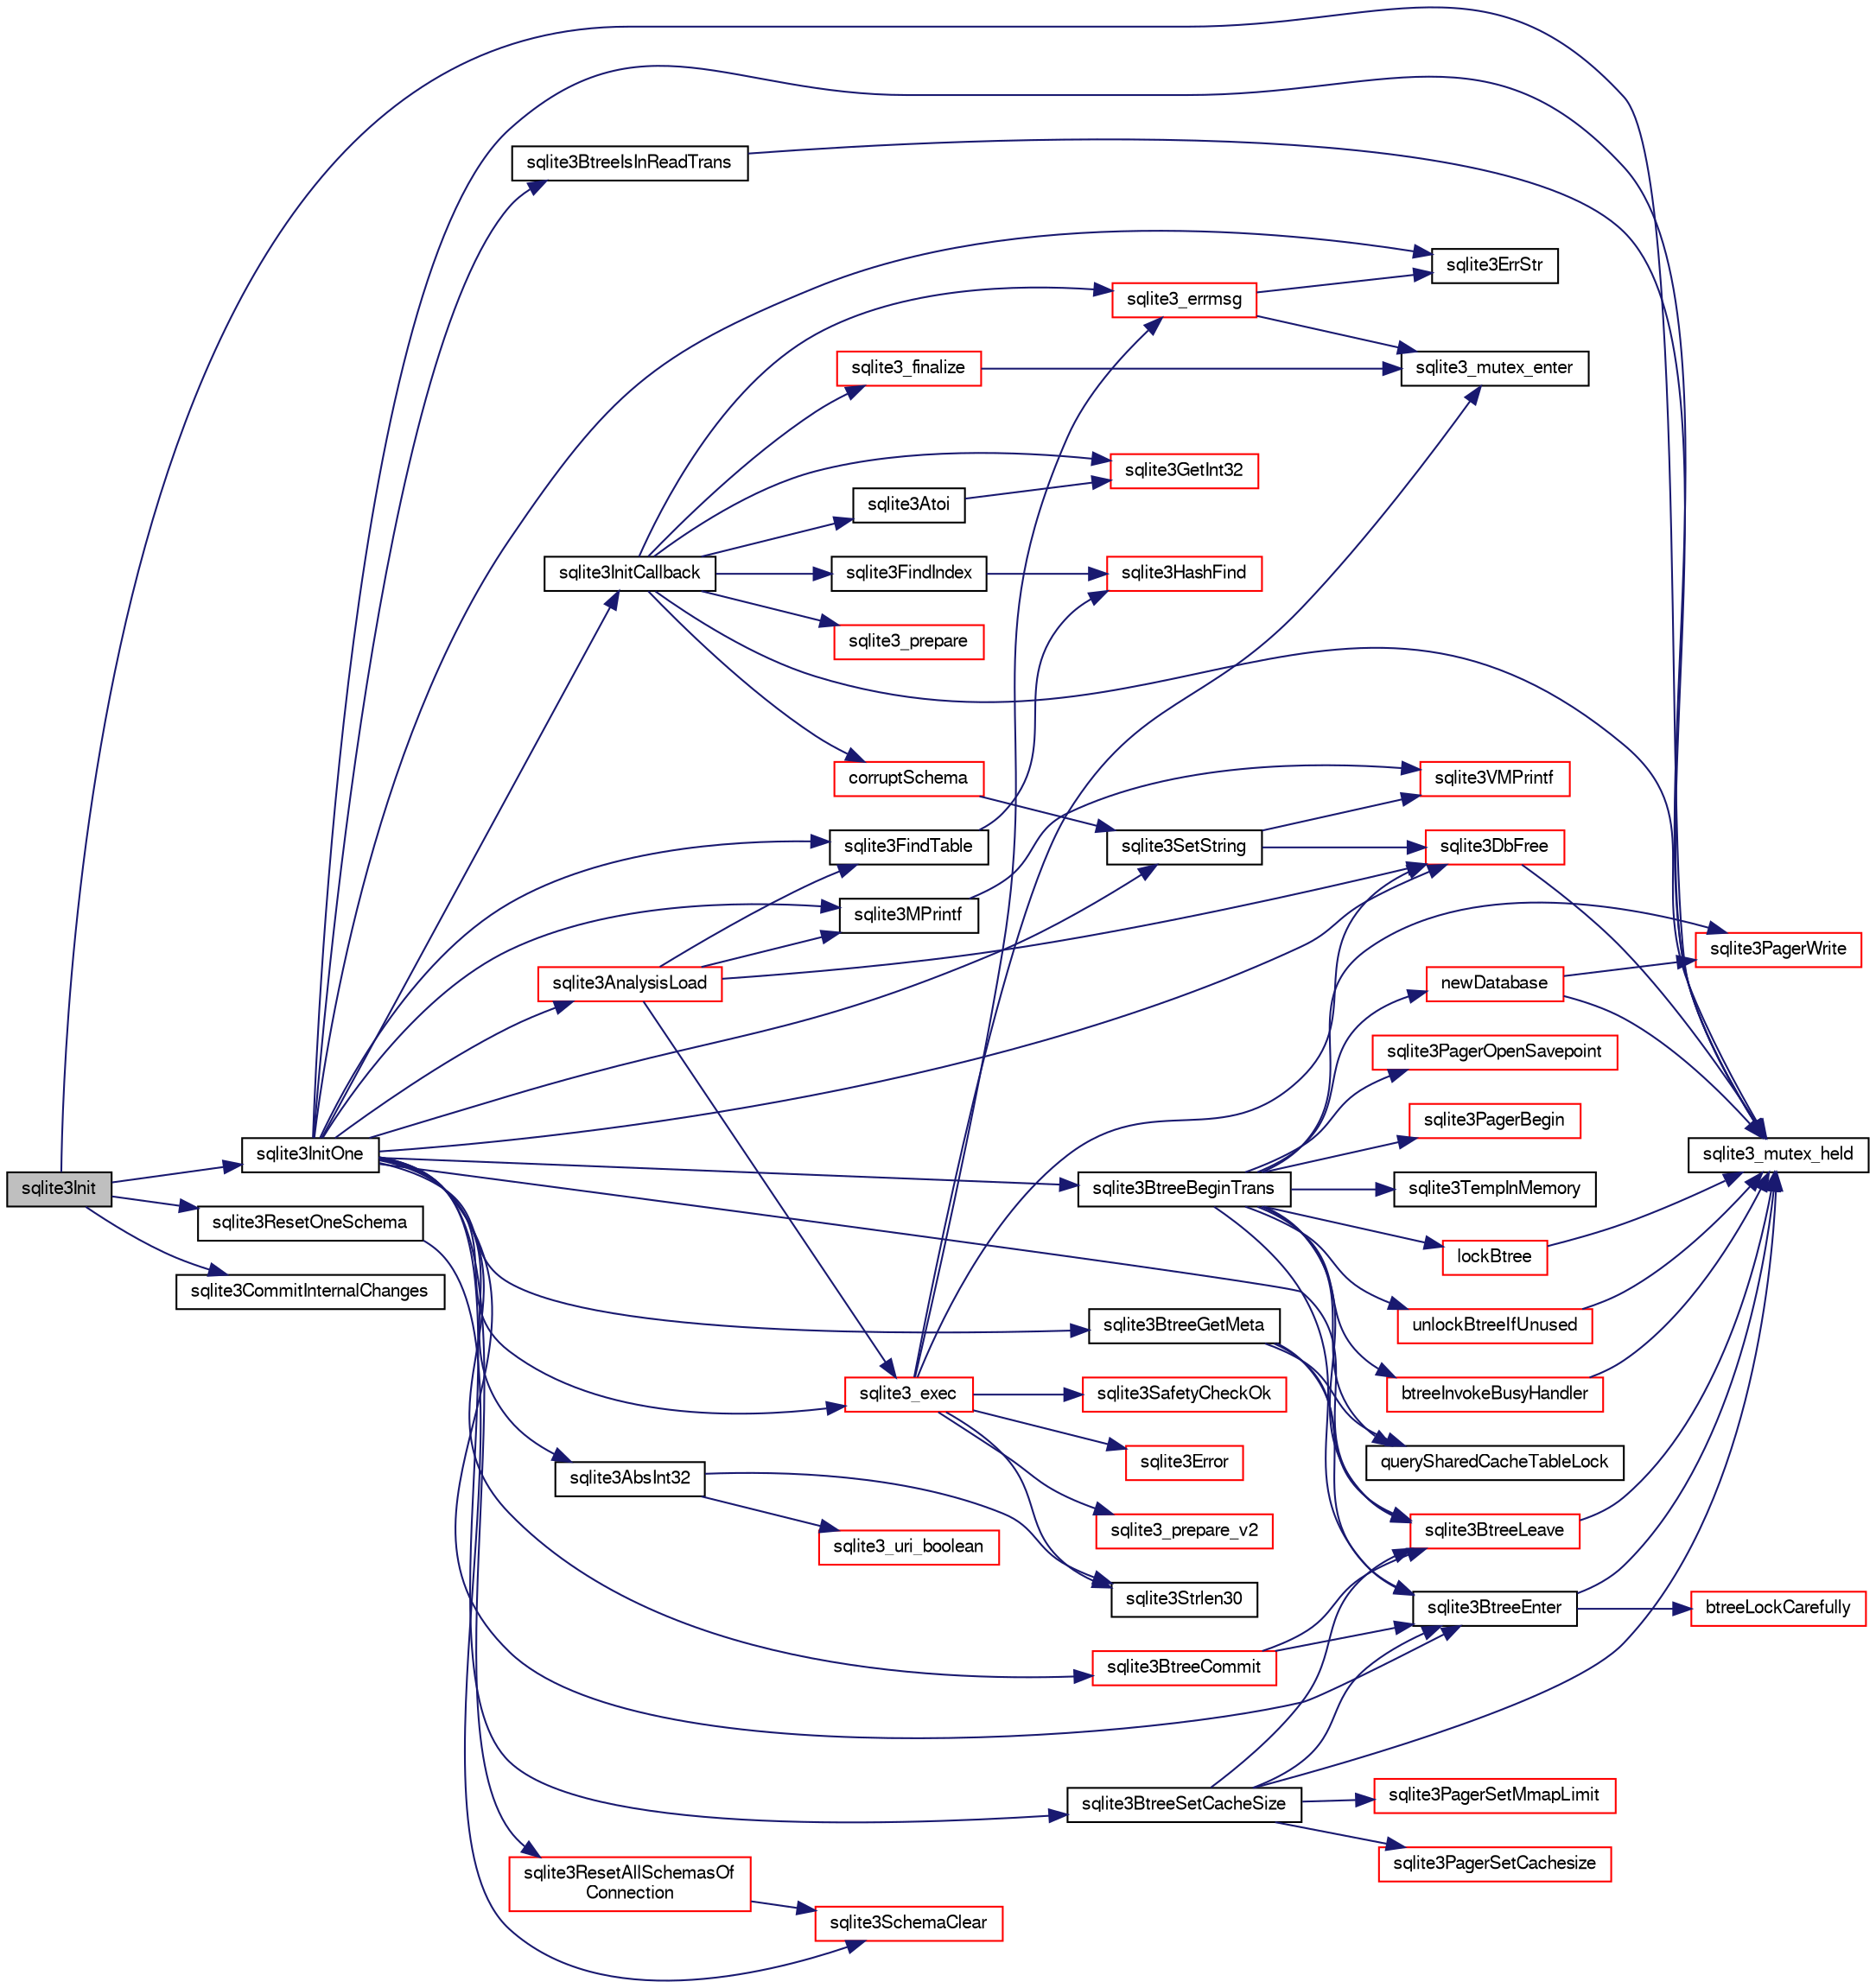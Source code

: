 digraph "sqlite3Init"
{
  edge [fontname="FreeSans",fontsize="10",labelfontname="FreeSans",labelfontsize="10"];
  node [fontname="FreeSans",fontsize="10",shape=record];
  rankdir="LR";
  Node565148 [label="sqlite3Init",height=0.2,width=0.4,color="black", fillcolor="grey75", style="filled", fontcolor="black"];
  Node565148 -> Node565149 [color="midnightblue",fontsize="10",style="solid",fontname="FreeSans"];
  Node565149 [label="sqlite3_mutex_held",height=0.2,width=0.4,color="black", fillcolor="white", style="filled",URL="$sqlite3_8c.html#acf77da68932b6bc163c5e68547ecc3e7"];
  Node565148 -> Node565150 [color="midnightblue",fontsize="10",style="solid",fontname="FreeSans"];
  Node565150 [label="sqlite3InitOne",height=0.2,width=0.4,color="black", fillcolor="white", style="filled",URL="$sqlite3_8c.html#ac4318b25df65269906b0379251fe9b85"];
  Node565150 -> Node565149 [color="midnightblue",fontsize="10",style="solid",fontname="FreeSans"];
  Node565150 -> Node565151 [color="midnightblue",fontsize="10",style="solid",fontname="FreeSans"];
  Node565151 [label="sqlite3InitCallback",height=0.2,width=0.4,color="black", fillcolor="white", style="filled",URL="$sqlite3_8c.html#a5183ff3c8b5311c7332250013ee018b3"];
  Node565151 -> Node565149 [color="midnightblue",fontsize="10",style="solid",fontname="FreeSans"];
  Node565151 -> Node565152 [color="midnightblue",fontsize="10",style="solid",fontname="FreeSans"];
  Node565152 [label="corruptSchema",height=0.2,width=0.4,color="red", fillcolor="white", style="filled",URL="$sqlite3_8c.html#a9fba70569e9a18d95220854f44ea28c5"];
  Node565152 -> Node565153 [color="midnightblue",fontsize="10",style="solid",fontname="FreeSans"];
  Node565153 [label="sqlite3SetString",height=0.2,width=0.4,color="black", fillcolor="white", style="filled",URL="$sqlite3_8c.html#aad368822484a1ceae010a829e27454ae"];
  Node565153 -> Node565154 [color="midnightblue",fontsize="10",style="solid",fontname="FreeSans"];
  Node565154 [label="sqlite3VMPrintf",height=0.2,width=0.4,color="red", fillcolor="white", style="filled",URL="$sqlite3_8c.html#a05535d0982ef06fbc2ee8195ebbae689"];
  Node565153 -> Node565162 [color="midnightblue",fontsize="10",style="solid",fontname="FreeSans"];
  Node565162 [label="sqlite3DbFree",height=0.2,width=0.4,color="red", fillcolor="white", style="filled",URL="$sqlite3_8c.html#ac70ab821a6607b4a1b909582dc37a069"];
  Node565162 -> Node565149 [color="midnightblue",fontsize="10",style="solid",fontname="FreeSans"];
  Node565151 -> Node565436 [color="midnightblue",fontsize="10",style="solid",fontname="FreeSans"];
  Node565436 [label="sqlite3Atoi",height=0.2,width=0.4,color="black", fillcolor="white", style="filled",URL="$sqlite3_8c.html#a567fec0d8e10559f0f901f485158a9ad"];
  Node565436 -> Node565437 [color="midnightblue",fontsize="10",style="solid",fontname="FreeSans"];
  Node565437 [label="sqlite3GetInt32",height=0.2,width=0.4,color="red", fillcolor="white", style="filled",URL="$sqlite3_8c.html#a5f876209b4343549fc9224cd11c70928"];
  Node565151 -> Node565439 [color="midnightblue",fontsize="10",style="solid",fontname="FreeSans"];
  Node565439 [label="sqlite3_prepare",height=0.2,width=0.4,color="red", fillcolor="white", style="filled",URL="$sqlite3_8c.html#a8c39e7b9dbeff01f0a399b46d4b29f1c"];
  Node565151 -> Node565999 [color="midnightblue",fontsize="10",style="solid",fontname="FreeSans"];
  Node565999 [label="sqlite3_errmsg",height=0.2,width=0.4,color="red", fillcolor="white", style="filled",URL="$sqlite3_8c.html#ae0d58565fa198e724fc2bb5381b3299f"];
  Node565999 -> Node565792 [color="midnightblue",fontsize="10",style="solid",fontname="FreeSans"];
  Node565792 [label="sqlite3ErrStr",height=0.2,width=0.4,color="black", fillcolor="white", style="filled",URL="$sqlite3_8c.html#ab289afae24fa83e42f3d78b3b7e91793"];
  Node565999 -> Node565168 [color="midnightblue",fontsize="10",style="solid",fontname="FreeSans"];
  Node565168 [label="sqlite3_mutex_enter",height=0.2,width=0.4,color="black", fillcolor="white", style="filled",URL="$sqlite3_8c.html#a1c12cde690bd89f104de5cbad12a6bf5"];
  Node565151 -> Node566091 [color="midnightblue",fontsize="10",style="solid",fontname="FreeSans"];
  Node566091 [label="sqlite3_finalize",height=0.2,width=0.4,color="red", fillcolor="white", style="filled",URL="$sqlite3_8c.html#a801195c0f771d40bb4be1e40f3b88945"];
  Node566091 -> Node565168 [color="midnightblue",fontsize="10",style="solid",fontname="FreeSans"];
  Node565151 -> Node565482 [color="midnightblue",fontsize="10",style="solid",fontname="FreeSans"];
  Node565482 [label="sqlite3FindIndex",height=0.2,width=0.4,color="black", fillcolor="white", style="filled",URL="$sqlite3_8c.html#a79fb99db8d0f914bb72dd374ae088512"];
  Node565482 -> Node565483 [color="midnightblue",fontsize="10",style="solid",fontname="FreeSans"];
  Node565483 [label="sqlite3HashFind",height=0.2,width=0.4,color="red", fillcolor="white", style="filled",URL="$sqlite3_8c.html#a8ca124229470a66b4c9c141ded48e2aa"];
  Node565151 -> Node565437 [color="midnightblue",fontsize="10",style="solid",fontname="FreeSans"];
  Node565150 -> Node565484 [color="midnightblue",fontsize="10",style="solid",fontname="FreeSans"];
  Node565484 [label="sqlite3FindTable",height=0.2,width=0.4,color="black", fillcolor="white", style="filled",URL="$sqlite3_8c.html#afa51dbee6173bf3a8a3df76b07cea789"];
  Node565484 -> Node565483 [color="midnightblue",fontsize="10",style="solid",fontname="FreeSans"];
  Node565150 -> Node565445 [color="midnightblue",fontsize="10",style="solid",fontname="FreeSans"];
  Node565445 [label="sqlite3BtreeEnter",height=0.2,width=0.4,color="black", fillcolor="white", style="filled",URL="$sqlite3_8c.html#afa05d700ca373993fe6b0525b867feff"];
  Node565445 -> Node565149 [color="midnightblue",fontsize="10",style="solid",fontname="FreeSans"];
  Node565445 -> Node565446 [color="midnightblue",fontsize="10",style="solid",fontname="FreeSans"];
  Node565446 [label="btreeLockCarefully",height=0.2,width=0.4,color="red", fillcolor="white", style="filled",URL="$sqlite3_8c.html#a796746b1c1e4d6926960636bd74c79d7"];
  Node565150 -> Node566052 [color="midnightblue",fontsize="10",style="solid",fontname="FreeSans"];
  Node566052 [label="sqlite3BtreeIsInReadTrans",height=0.2,width=0.4,color="black", fillcolor="white", style="filled",URL="$sqlite3_8c.html#a042d03b5e23a171bdb511e326a06b663"];
  Node566052 -> Node565149 [color="midnightblue",fontsize="10",style="solid",fontname="FreeSans"];
  Node565150 -> Node565838 [color="midnightblue",fontsize="10",style="solid",fontname="FreeSans"];
  Node565838 [label="sqlite3BtreeBeginTrans",height=0.2,width=0.4,color="black", fillcolor="white", style="filled",URL="$sqlite3_8c.html#a52d6706df15c67c22aa7d0e290c16bf5"];
  Node565838 -> Node565445 [color="midnightblue",fontsize="10",style="solid",fontname="FreeSans"];
  Node565838 -> Node565452 [color="midnightblue",fontsize="10",style="solid",fontname="FreeSans"];
  Node565452 [label="querySharedCacheTableLock",height=0.2,width=0.4,color="black", fillcolor="white", style="filled",URL="$sqlite3_8c.html#a248343a0d79235a90b955d801713d243"];
  Node565838 -> Node565839 [color="midnightblue",fontsize="10",style="solid",fontname="FreeSans"];
  Node565839 [label="lockBtree",height=0.2,width=0.4,color="red", fillcolor="white", style="filled",URL="$sqlite3_8c.html#a5b808194d3178be15705a420265cee9d"];
  Node565839 -> Node565149 [color="midnightblue",fontsize="10",style="solid",fontname="FreeSans"];
  Node565838 -> Node565853 [color="midnightblue",fontsize="10",style="solid",fontname="FreeSans"];
  Node565853 [label="sqlite3PagerBegin",height=0.2,width=0.4,color="red", fillcolor="white", style="filled",URL="$sqlite3_8c.html#a693d0ab5cecd4a8001da6fa21f44d99e"];
  Node565838 -> Node565855 [color="midnightblue",fontsize="10",style="solid",fontname="FreeSans"];
  Node565855 [label="sqlite3TempInMemory",height=0.2,width=0.4,color="black", fillcolor="white", style="filled",URL="$sqlite3_8c.html#a458449cdb4a6ca29650deb8af285a511"];
  Node565838 -> Node565781 [color="midnightblue",fontsize="10",style="solid",fontname="FreeSans"];
  Node565781 [label="newDatabase",height=0.2,width=0.4,color="red", fillcolor="white", style="filled",URL="$sqlite3_8c.html#a974c792d17dab330807b588197cae229"];
  Node565781 -> Node565149 [color="midnightblue",fontsize="10",style="solid",fontname="FreeSans"];
  Node565781 -> Node565585 [color="midnightblue",fontsize="10",style="solid",fontname="FreeSans"];
  Node565585 [label="sqlite3PagerWrite",height=0.2,width=0.4,color="red", fillcolor="white", style="filled",URL="$sqlite3_8c.html#ad4b8aee028ee99575b0748b299e04ed0"];
  Node565838 -> Node565640 [color="midnightblue",fontsize="10",style="solid",fontname="FreeSans"];
  Node565640 [label="unlockBtreeIfUnused",height=0.2,width=0.4,color="red", fillcolor="white", style="filled",URL="$sqlite3_8c.html#ada198bfad4d2c61e88bd9317e98cc96c"];
  Node565640 -> Node565149 [color="midnightblue",fontsize="10",style="solid",fontname="FreeSans"];
  Node565838 -> Node565856 [color="midnightblue",fontsize="10",style="solid",fontname="FreeSans"];
  Node565856 [label="btreeInvokeBusyHandler",height=0.2,width=0.4,color="red", fillcolor="white", style="filled",URL="$sqlite3_8c.html#a15058f7fc35aedcd18a3fc5067c10b9c"];
  Node565856 -> Node565149 [color="midnightblue",fontsize="10",style="solid",fontname="FreeSans"];
  Node565838 -> Node565585 [color="midnightblue",fontsize="10",style="solid",fontname="FreeSans"];
  Node565838 -> Node565858 [color="midnightblue",fontsize="10",style="solid",fontname="FreeSans"];
  Node565858 [label="sqlite3PagerOpenSavepoint",height=0.2,width=0.4,color="red", fillcolor="white", style="filled",URL="$sqlite3_8c.html#a5b4b3aed3fa0147c327fa7497e25be98"];
  Node565838 -> Node565453 [color="midnightblue",fontsize="10",style="solid",fontname="FreeSans"];
  Node565453 [label="sqlite3BtreeLeave",height=0.2,width=0.4,color="red", fillcolor="white", style="filled",URL="$sqlite3_8c.html#a460e4f89d1aeef4b4d334cfe8165da89"];
  Node565453 -> Node565149 [color="midnightblue",fontsize="10",style="solid",fontname="FreeSans"];
  Node565150 -> Node565153 [color="midnightblue",fontsize="10",style="solid",fontname="FreeSans"];
  Node565150 -> Node565792 [color="midnightblue",fontsize="10",style="solid",fontname="FreeSans"];
  Node565150 -> Node565861 [color="midnightblue",fontsize="10",style="solid",fontname="FreeSans"];
  Node565861 [label="sqlite3BtreeGetMeta",height=0.2,width=0.4,color="black", fillcolor="white", style="filled",URL="$sqlite3_8c.html#aa1124ad3e3ee4dada2aa96eebd4e9c9a"];
  Node565861 -> Node565445 [color="midnightblue",fontsize="10",style="solid",fontname="FreeSans"];
  Node565861 -> Node565452 [color="midnightblue",fontsize="10",style="solid",fontname="FreeSans"];
  Node565861 -> Node565453 [color="midnightblue",fontsize="10",style="solid",fontname="FreeSans"];
  Node565150 -> Node565733 [color="midnightblue",fontsize="10",style="solid",fontname="FreeSans"];
  Node565733 [label="sqlite3AbsInt32",height=0.2,width=0.4,color="black", fillcolor="white", style="filled",URL="$sqlite3_8c.html#a8fdd09f2c6e36df943b6b6092ac0dcbf"];
  Node565733 -> Node565734 [color="midnightblue",fontsize="10",style="solid",fontname="FreeSans"];
  Node565734 [label="sqlite3_uri_boolean",height=0.2,width=0.4,color="red", fillcolor="white", style="filled",URL="$sqlite3_8c.html#a1124cc9034bdbc616bb6d54455a4110f"];
  Node565733 -> Node565241 [color="midnightblue",fontsize="10",style="solid",fontname="FreeSans"];
  Node565241 [label="sqlite3Strlen30",height=0.2,width=0.4,color="black", fillcolor="white", style="filled",URL="$sqlite3_8c.html#a3dcd80ba41f1a308193dee74857b62a7"];
  Node565150 -> Node566104 [color="midnightblue",fontsize="10",style="solid",fontname="FreeSans"];
  Node566104 [label="sqlite3BtreeSetCacheSize",height=0.2,width=0.4,color="black", fillcolor="white", style="filled",URL="$sqlite3_8c.html#ac64a997f50ee2fe50f1d2d87aef61364"];
  Node566104 -> Node565149 [color="midnightblue",fontsize="10",style="solid",fontname="FreeSans"];
  Node566104 -> Node565445 [color="midnightblue",fontsize="10",style="solid",fontname="FreeSans"];
  Node566104 -> Node565884 [color="midnightblue",fontsize="10",style="solid",fontname="FreeSans"];
  Node565884 [label="sqlite3PagerSetCachesize",height=0.2,width=0.4,color="red", fillcolor="white", style="filled",URL="$sqlite3_8c.html#a0c65ddf2e31ecae395a51f4cdb3ce7bb"];
  Node566104 -> Node565453 [color="midnightblue",fontsize="10",style="solid",fontname="FreeSans"];
  Node566104 -> Node565879 [color="midnightblue",fontsize="10",style="solid",fontname="FreeSans"];
  Node565879 [label="sqlite3PagerSetMmapLimit",height=0.2,width=0.4,color="red", fillcolor="white", style="filled",URL="$sqlite3_8c.html#aa5bd62da47024a18682829ab4527e9a8"];
  Node565150 -> Node565417 [color="midnightblue",fontsize="10",style="solid",fontname="FreeSans"];
  Node565417 [label="sqlite3MPrintf",height=0.2,width=0.4,color="black", fillcolor="white", style="filled",URL="$sqlite3_8c.html#a208ef0df84e9778778804a19af03efea"];
  Node565417 -> Node565154 [color="midnightblue",fontsize="10",style="solid",fontname="FreeSans"];
  Node565150 -> Node565981 [color="midnightblue",fontsize="10",style="solid",fontname="FreeSans"];
  Node565981 [label="sqlite3_exec",height=0.2,width=0.4,color="red", fillcolor="white", style="filled",URL="$sqlite3_8c.html#a97487ec8150e0bcc8fa392ab8f0e24db"];
  Node565981 -> Node565441 [color="midnightblue",fontsize="10",style="solid",fontname="FreeSans"];
  Node565441 [label="sqlite3SafetyCheckOk",height=0.2,width=0.4,color="red", fillcolor="white", style="filled",URL="$sqlite3_8c.html#ab15308423296d719d75dca4c0ef182a7"];
  Node565981 -> Node565168 [color="midnightblue",fontsize="10",style="solid",fontname="FreeSans"];
  Node565981 -> Node565370 [color="midnightblue",fontsize="10",style="solid",fontname="FreeSans"];
  Node565370 [label="sqlite3Error",height=0.2,width=0.4,color="red", fillcolor="white", style="filled",URL="$sqlite3_8c.html#a4ba5e8be78db50d5538dcaa45bcf74d3"];
  Node565981 -> Node565982 [color="midnightblue",fontsize="10",style="solid",fontname="FreeSans"];
  Node565982 [label="sqlite3_prepare_v2",height=0.2,width=0.4,color="red", fillcolor="white", style="filled",URL="$sqlite3_8c.html#a85d4203bb54c984c5325c2f5b3664985"];
  Node565981 -> Node565162 [color="midnightblue",fontsize="10",style="solid",fontname="FreeSans"];
  Node565981 -> Node565241 [color="midnightblue",fontsize="10",style="solid",fontname="FreeSans"];
  Node565981 -> Node565999 [color="midnightblue",fontsize="10",style="solid",fontname="FreeSans"];
  Node565150 -> Node565162 [color="midnightblue",fontsize="10",style="solid",fontname="FreeSans"];
  Node565150 -> Node566000 [color="midnightblue",fontsize="10",style="solid",fontname="FreeSans"];
  Node566000 [label="sqlite3AnalysisLoad",height=0.2,width=0.4,color="red", fillcolor="white", style="filled",URL="$sqlite3_8c.html#a48a2301c27e1d3d68708b9b8761b5a01"];
  Node566000 -> Node565484 [color="midnightblue",fontsize="10",style="solid",fontname="FreeSans"];
  Node566000 -> Node565417 [color="midnightblue",fontsize="10",style="solid",fontname="FreeSans"];
  Node566000 -> Node565981 [color="midnightblue",fontsize="10",style="solid",fontname="FreeSans"];
  Node566000 -> Node565162 [color="midnightblue",fontsize="10",style="solid",fontname="FreeSans"];
  Node565150 -> Node565705 [color="midnightblue",fontsize="10",style="solid",fontname="FreeSans"];
  Node565705 [label="sqlite3ResetAllSchemasOf\lConnection",height=0.2,width=0.4,color="red", fillcolor="white", style="filled",URL="$sqlite3_8c.html#a2fc0d7e9d7e688a2a81ea4775dd12e33"];
  Node565705 -> Node565706 [color="midnightblue",fontsize="10",style="solid",fontname="FreeSans"];
  Node565706 [label="sqlite3SchemaClear",height=0.2,width=0.4,color="red", fillcolor="white", style="filled",URL="$sqlite3_8c.html#a927c603430267e42c56ab38ca221322a"];
  Node565150 -> Node566045 [color="midnightblue",fontsize="10",style="solid",fontname="FreeSans"];
  Node566045 [label="sqlite3BtreeCommit",height=0.2,width=0.4,color="red", fillcolor="white", style="filled",URL="$sqlite3_8c.html#a8e56ab314556935f9f73080147d26419"];
  Node566045 -> Node565445 [color="midnightblue",fontsize="10",style="solid",fontname="FreeSans"];
  Node566045 -> Node565453 [color="midnightblue",fontsize="10",style="solid",fontname="FreeSans"];
  Node565150 -> Node565453 [color="midnightblue",fontsize="10",style="solid",fontname="FreeSans"];
  Node565148 -> Node565862 [color="midnightblue",fontsize="10",style="solid",fontname="FreeSans"];
  Node565862 [label="sqlite3ResetOneSchema",height=0.2,width=0.4,color="black", fillcolor="white", style="filled",URL="$sqlite3_8c.html#aae32656cb46c5449ae7c53fc8aa27887"];
  Node565862 -> Node565706 [color="midnightblue",fontsize="10",style="solid",fontname="FreeSans"];
  Node565148 -> Node565778 [color="midnightblue",fontsize="10",style="solid",fontname="FreeSans"];
  Node565778 [label="sqlite3CommitInternalChanges",height=0.2,width=0.4,color="black", fillcolor="white", style="filled",URL="$sqlite3_8c.html#a1c26fb995a23591a1f6592d008e3e237"];
}
